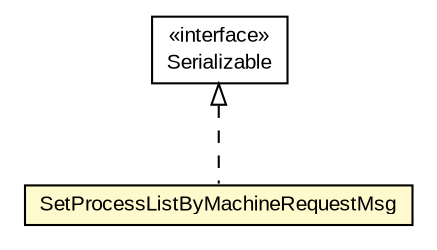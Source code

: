 #!/usr/local/bin/dot
#
# Class diagram 
# Generated by UMLGraph version R5_6-24-gf6e263 (http://www.umlgraph.org/)
#

digraph G {
	edge [fontname="arial",fontsize=10,labelfontname="arial",labelfontsize=10];
	node [fontname="arial",fontsize=10,shape=plaintext];
	nodesep=0.25;
	ranksep=0.5;
	// org.miloss.fgsms.services.interfaces.policyconfiguration.SetProcessListByMachineRequestMsg
	c1112293 [label=<<table title="org.miloss.fgsms.services.interfaces.policyconfiguration.SetProcessListByMachineRequestMsg" border="0" cellborder="1" cellspacing="0" cellpadding="2" port="p" bgcolor="lemonChiffon" href="./SetProcessListByMachineRequestMsg.html">
		<tr><td><table border="0" cellspacing="0" cellpadding="1">
<tr><td align="center" balign="center"> SetProcessListByMachineRequestMsg </td></tr>
		</table></td></tr>
		</table>>, URL="./SetProcessListByMachineRequestMsg.html", fontname="arial", fontcolor="black", fontsize=10.0];
	//org.miloss.fgsms.services.interfaces.policyconfiguration.SetProcessListByMachineRequestMsg implements java.io.Serializable
	c1113015:p -> c1112293:p [dir=back,arrowtail=empty,style=dashed];
	// java.io.Serializable
	c1113015 [label=<<table title="java.io.Serializable" border="0" cellborder="1" cellspacing="0" cellpadding="2" port="p" href="http://java.sun.com/j2se/1.4.2/docs/api/java/io/Serializable.html">
		<tr><td><table border="0" cellspacing="0" cellpadding="1">
<tr><td align="center" balign="center"> &#171;interface&#187; </td></tr>
<tr><td align="center" balign="center"> Serializable </td></tr>
		</table></td></tr>
		</table>>, URL="http://java.sun.com/j2se/1.4.2/docs/api/java/io/Serializable.html", fontname="arial", fontcolor="black", fontsize=10.0];
}

